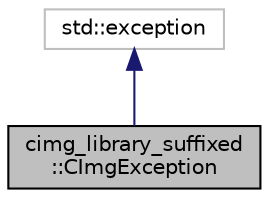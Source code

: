 digraph "cimg_library_suffixed::CImgException"
{
 // LATEX_PDF_SIZE
  edge [fontname="Helvetica",fontsize="10",labelfontname="Helvetica",labelfontsize="10"];
  node [fontname="Helvetica",fontsize="10",shape=record];
  Node1 [label="cimg_library_suffixed\l::CImgException",height=0.2,width=0.4,color="black", fillcolor="grey75", style="filled", fontcolor="black",tooltip="Instances of CImgException are thrown when errors are encountered in a \\CImg function call."];
  Node2 -> Node1 [dir="back",color="midnightblue",fontsize="10",style="solid",fontname="Helvetica"];
  Node2 [label="std::exception",height=0.2,width=0.4,color="grey75", fillcolor="white", style="filled",tooltip=" "];
}
